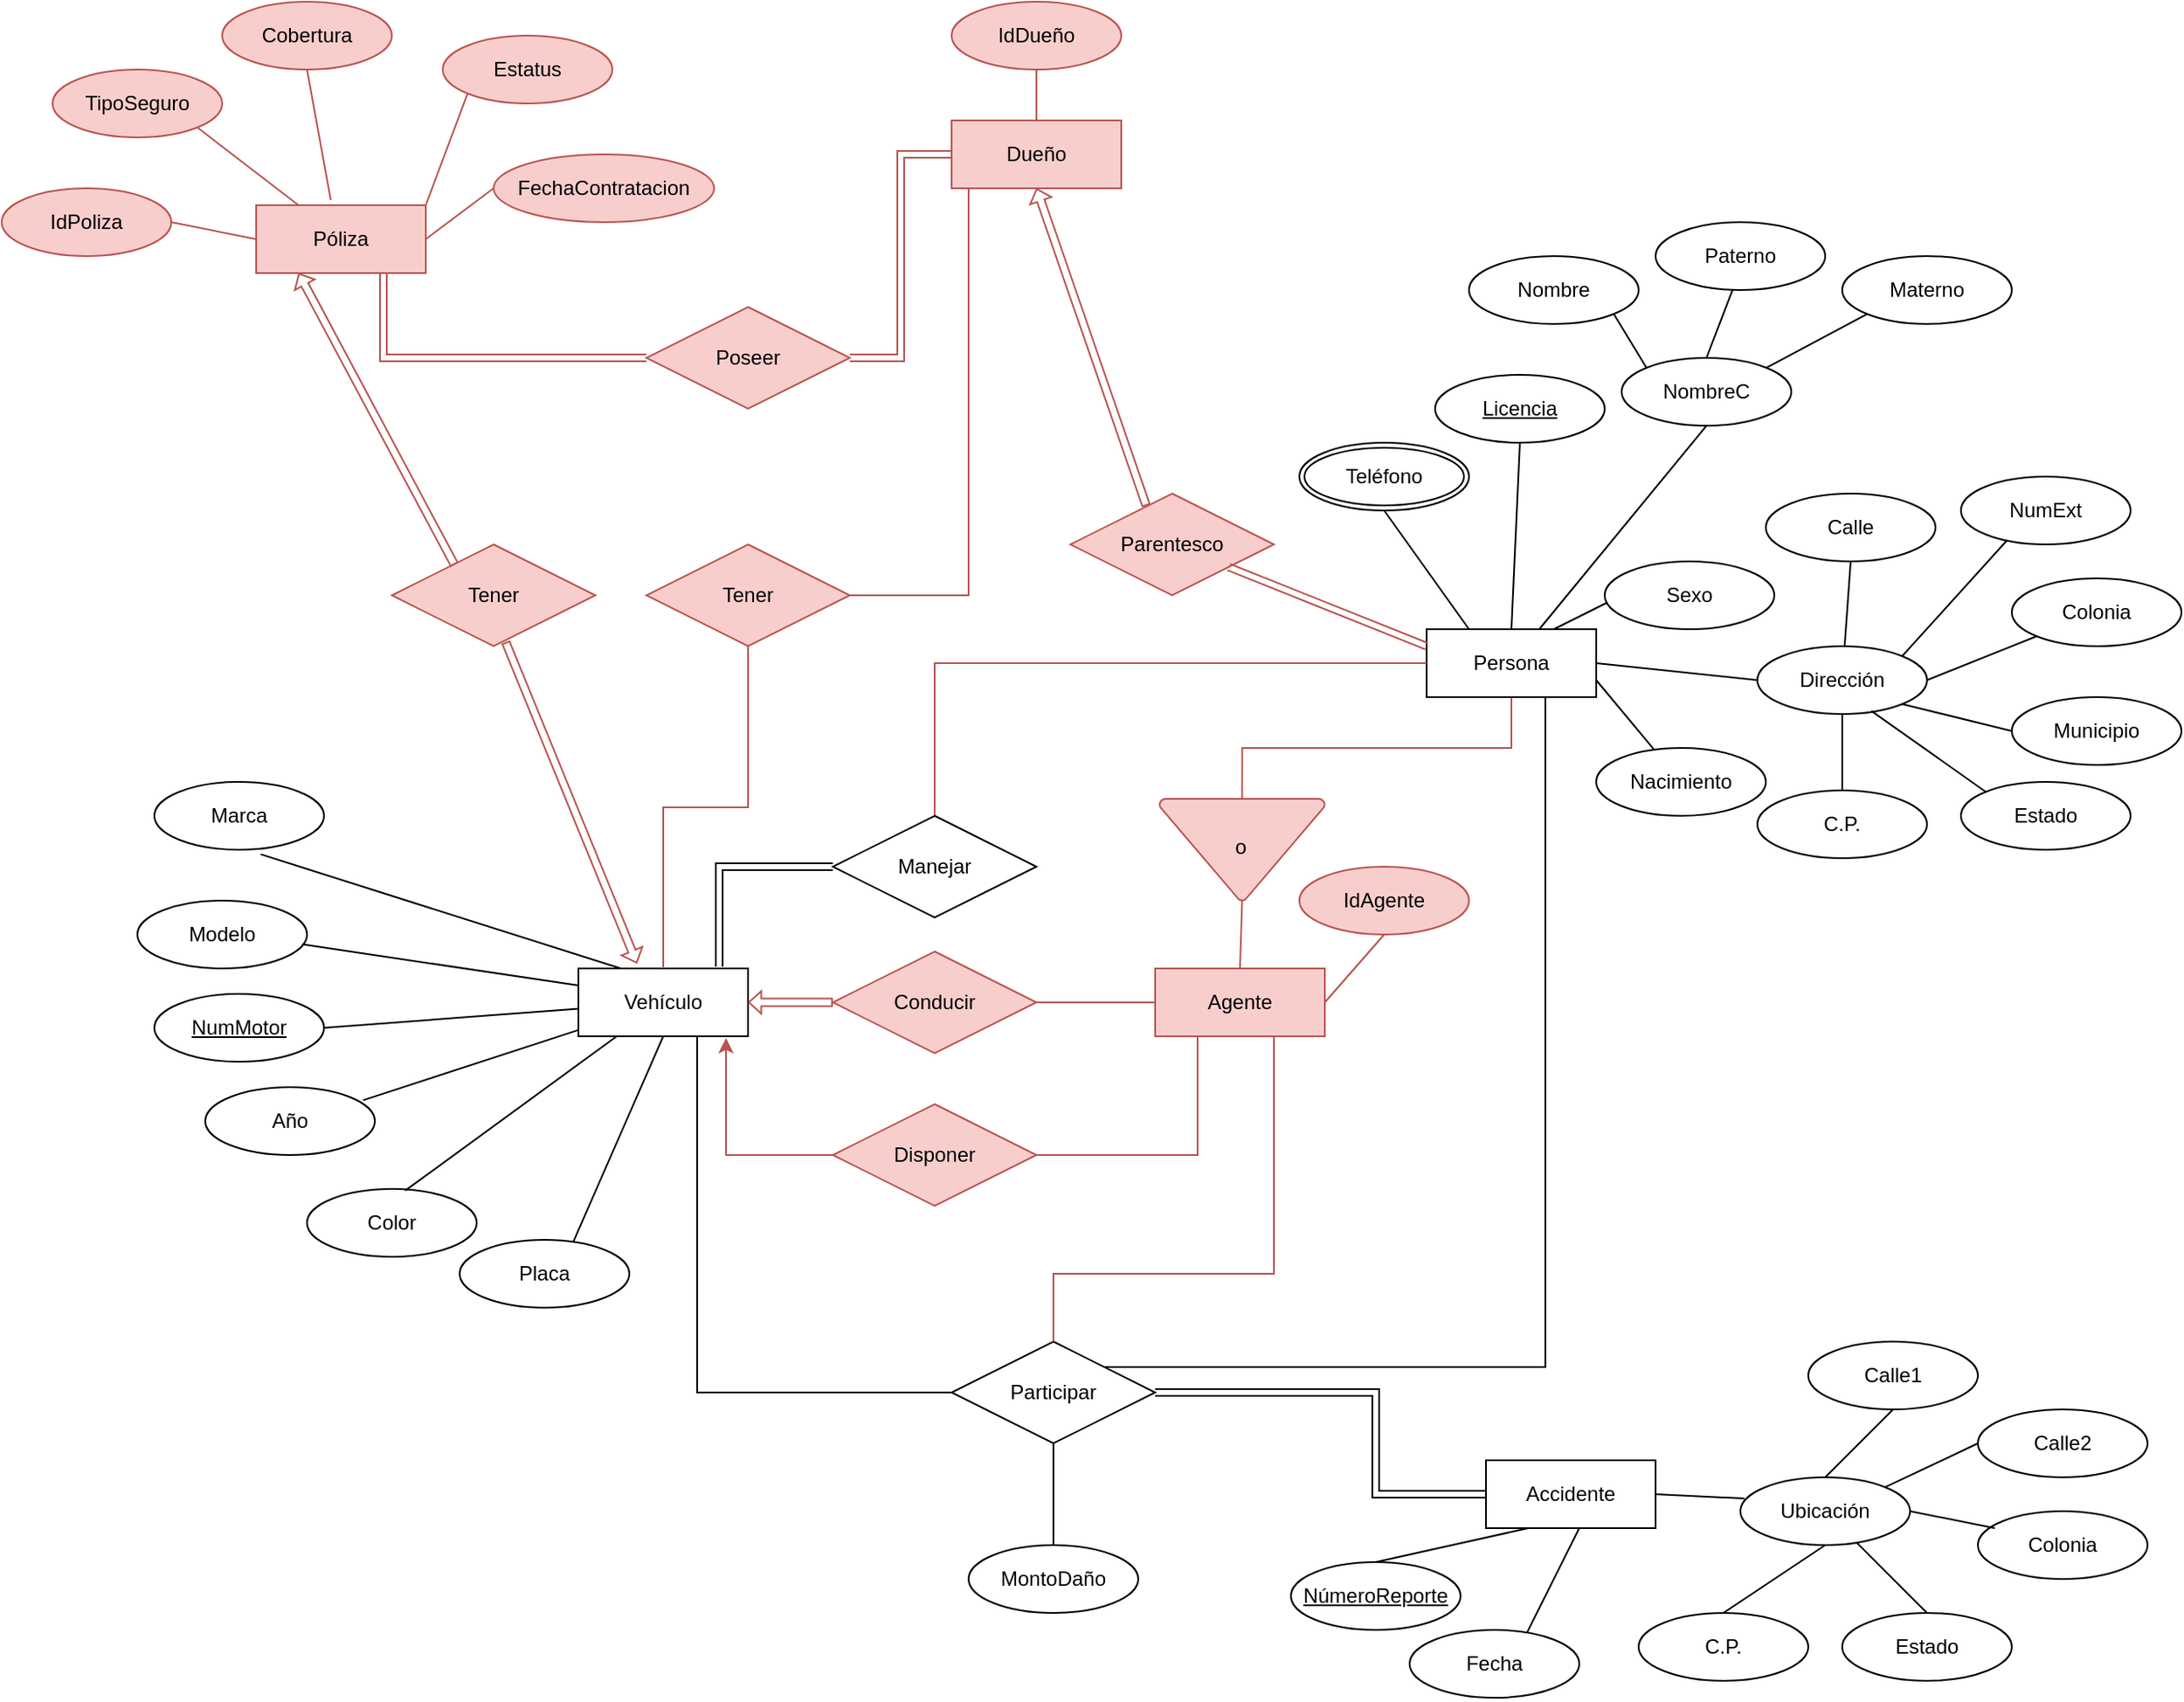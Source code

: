 <mxfile version="24.0.5" type="device">
  <diagram name="Página-1" id="cdOEOxVooXw0BNgElxy4">
    <mxGraphModel dx="2774" dy="1645" grid="1" gridSize="10" guides="1" tooltips="1" connect="1" arrows="1" fold="1" page="1" pageScale="1" pageWidth="1100" pageHeight="850" math="0" shadow="0">
      <root>
        <mxCell id="0" />
        <mxCell id="1" parent="0" />
        <mxCell id="-9nmRn1ZaEQCNh8CwRWG-28" style="edgeStyle=none;rounded=0;orthogonalLoop=1;jettySize=auto;html=1;exitX=1;exitY=0.5;exitDx=0;exitDy=0;entryX=0;entryY=0.5;entryDx=0;entryDy=0;endArrow=none;endFill=0;" parent="1" source="-9nmRn1ZaEQCNh8CwRWG-2" target="-9nmRn1ZaEQCNh8CwRWG-5" edge="1">
          <mxGeometry relative="1" as="geometry" />
        </mxCell>
        <mxCell id="-9nmRn1ZaEQCNh8CwRWG-29" style="edgeStyle=none;rounded=0;orthogonalLoop=1;jettySize=auto;html=1;entryX=0.5;entryY=1;entryDx=0;entryDy=0;endArrow=none;endFill=0;" parent="1" source="-9nmRn1ZaEQCNh8CwRWG-2" target="-9nmRn1ZaEQCNh8CwRWG-4" edge="1">
          <mxGeometry relative="1" as="geometry" />
        </mxCell>
        <mxCell id="-9nmRn1ZaEQCNh8CwRWG-36" style="edgeStyle=none;rounded=0;orthogonalLoop=1;jettySize=auto;html=1;exitX=0.75;exitY=0;exitDx=0;exitDy=0;entryX=0.5;entryY=0;entryDx=0;entryDy=0;endArrow=none;endFill=0;" parent="1" source="-9nmRn1ZaEQCNh8CwRWG-2" target="-9nmRn1ZaEQCNh8CwRWG-15" edge="1">
          <mxGeometry relative="1" as="geometry" />
        </mxCell>
        <mxCell id="-9nmRn1ZaEQCNh8CwRWG-38" style="edgeStyle=none;rounded=0;orthogonalLoop=1;jettySize=auto;html=1;exitX=0.25;exitY=0;exitDx=0;exitDy=0;entryX=0.5;entryY=1;entryDx=0;entryDy=0;endArrow=none;endFill=0;" parent="1" source="-9nmRn1ZaEQCNh8CwRWG-2" target="-9nmRn1ZaEQCNh8CwRWG-18" edge="1">
          <mxGeometry relative="1" as="geometry" />
        </mxCell>
        <mxCell id="-9GYW8I7CgRAuRYNKEKt-5" style="edgeStyle=orthogonalEdgeStyle;rounded=0;orthogonalLoop=1;jettySize=auto;html=1;exitX=0.5;exitY=1;exitDx=0;exitDy=0;entryX=0.5;entryY=1;entryDx=0;entryDy=0;endArrow=none;endFill=0;fillColor=#f8cecc;strokeColor=#b85450;entryPerimeter=0;" parent="1" source="-9nmRn1ZaEQCNh8CwRWG-2" target="uMp9pkGPk3w4n4KLQbn3-5" edge="1">
          <mxGeometry relative="1" as="geometry">
            <mxPoint x="450" y="270" as="targetPoint" />
          </mxGeometry>
        </mxCell>
        <mxCell id="-9nmRn1ZaEQCNh8CwRWG-2" value="Persona" style="whiteSpace=wrap;html=1;align=center;" parent="1" vertex="1">
          <mxGeometry x="560" y="170" width="100" height="40" as="geometry" />
        </mxCell>
        <mxCell id="-9nmRn1ZaEQCNh8CwRWG-35" style="edgeStyle=none;rounded=0;orthogonalLoop=1;jettySize=auto;html=1;exitX=0.5;exitY=1;exitDx=0;exitDy=0;entryX=0.5;entryY=0;entryDx=0;entryDy=0;endArrow=none;endFill=0;" parent="1" source="-9nmRn1ZaEQCNh8CwRWG-3" target="-9nmRn1ZaEQCNh8CwRWG-2" edge="1">
          <mxGeometry relative="1" as="geometry" />
        </mxCell>
        <mxCell id="-9nmRn1ZaEQCNh8CwRWG-3" value="&lt;u&gt;Licencia&lt;/u&gt;" style="ellipse;whiteSpace=wrap;html=1;align=center;" parent="1" vertex="1">
          <mxGeometry x="565" y="20" width="100" height="40" as="geometry" />
        </mxCell>
        <mxCell id="-9nmRn1ZaEQCNh8CwRWG-30" style="edgeStyle=none;rounded=0;orthogonalLoop=1;jettySize=auto;html=1;exitX=1;exitY=0;exitDx=0;exitDy=0;entryX=0;entryY=1;entryDx=0;entryDy=0;endArrow=none;endFill=0;" parent="1" source="-9nmRn1ZaEQCNh8CwRWG-4" target="-9nmRn1ZaEQCNh8CwRWG-7" edge="1">
          <mxGeometry relative="1" as="geometry" />
        </mxCell>
        <mxCell id="-9nmRn1ZaEQCNh8CwRWG-4" value="NombreC" style="ellipse;whiteSpace=wrap;html=1;align=center;" parent="1" vertex="1">
          <mxGeometry x="675" y="10" width="100" height="40" as="geometry" />
        </mxCell>
        <mxCell id="-9nmRn1ZaEQCNh8CwRWG-21" style="edgeStyle=none;rounded=0;orthogonalLoop=1;jettySize=auto;html=1;exitX=1;exitY=0;exitDx=0;exitDy=0;entryX=0.269;entryY=0.947;entryDx=0;entryDy=0;endArrow=none;endFill=0;entryPerimeter=0;" parent="1" source="-9nmRn1ZaEQCNh8CwRWG-5" target="-9nmRn1ZaEQCNh8CwRWG-11" edge="1">
          <mxGeometry relative="1" as="geometry" />
        </mxCell>
        <mxCell id="-9nmRn1ZaEQCNh8CwRWG-23" style="edgeStyle=none;rounded=0;orthogonalLoop=1;jettySize=auto;html=1;exitX=1;exitY=1;exitDx=0;exitDy=0;entryX=0;entryY=0.5;entryDx=0;entryDy=0;endArrow=none;endFill=0;" parent="1" source="-9nmRn1ZaEQCNh8CwRWG-5" target="-9nmRn1ZaEQCNh8CwRWG-10" edge="1">
          <mxGeometry relative="1" as="geometry" />
        </mxCell>
        <mxCell id="-9nmRn1ZaEQCNh8CwRWG-5" value="Dirección" style="ellipse;whiteSpace=wrap;html=1;align=center;" parent="1" vertex="1">
          <mxGeometry x="755" y="180" width="100" height="40" as="geometry" />
        </mxCell>
        <mxCell id="-9nmRn1ZaEQCNh8CwRWG-6" value="Nombre " style="ellipse;whiteSpace=wrap;html=1;align=center;" parent="1" vertex="1">
          <mxGeometry x="585" y="-50" width="100" height="40" as="geometry" />
        </mxCell>
        <mxCell id="-9nmRn1ZaEQCNh8CwRWG-7" value="Materno " style="ellipse;whiteSpace=wrap;html=1;align=center;" parent="1" vertex="1">
          <mxGeometry x="805" y="-50" width="100" height="40" as="geometry" />
        </mxCell>
        <mxCell id="-9nmRn1ZaEQCNh8CwRWG-8" value="Paterno" style="ellipse;whiteSpace=wrap;html=1;align=center;" parent="1" vertex="1">
          <mxGeometry x="695" y="-70" width="100" height="40" as="geometry" />
        </mxCell>
        <mxCell id="-9nmRn1ZaEQCNh8CwRWG-9" value="Calle" style="ellipse;whiteSpace=wrap;html=1;align=center;" parent="1" vertex="1">
          <mxGeometry x="760" y="90" width="100" height="40" as="geometry" />
        </mxCell>
        <mxCell id="-9nmRn1ZaEQCNh8CwRWG-10" value="Municipio" style="ellipse;whiteSpace=wrap;html=1;align=center;" parent="1" vertex="1">
          <mxGeometry x="905" y="210" width="100" height="40" as="geometry" />
        </mxCell>
        <mxCell id="-9nmRn1ZaEQCNh8CwRWG-11" value="NumExt" style="ellipse;whiteSpace=wrap;html=1;align=center;" parent="1" vertex="1">
          <mxGeometry x="875" y="80" width="100" height="40" as="geometry" />
        </mxCell>
        <mxCell id="-9nmRn1ZaEQCNh8CwRWG-12" value="Colonia " style="ellipse;whiteSpace=wrap;html=1;align=center;" parent="1" vertex="1">
          <mxGeometry x="905" y="140" width="100" height="40" as="geometry" />
        </mxCell>
        <mxCell id="-9nmRn1ZaEQCNh8CwRWG-13" value="Estado " style="ellipse;whiteSpace=wrap;html=1;align=center;" parent="1" vertex="1">
          <mxGeometry x="875" y="260" width="100" height="40" as="geometry" />
        </mxCell>
        <mxCell id="-9nmRn1ZaEQCNh8CwRWG-14" value="C.P." style="ellipse;whiteSpace=wrap;html=1;align=center;" parent="1" vertex="1">
          <mxGeometry x="755" y="265" width="100" height="40" as="geometry" />
        </mxCell>
        <mxCell id="-9nmRn1ZaEQCNh8CwRWG-15" value="Sexo" style="ellipse;whiteSpace=wrap;html=1;align=center;" parent="1" vertex="1">
          <mxGeometry x="665" y="130" width="100" height="40" as="geometry" />
        </mxCell>
        <mxCell id="-9nmRn1ZaEQCNh8CwRWG-16" value="Nacimiento" style="ellipse;whiteSpace=wrap;html=1;align=center;" parent="1" vertex="1">
          <mxGeometry x="660" y="240" width="100" height="40" as="geometry" />
        </mxCell>
        <mxCell id="-9nmRn1ZaEQCNh8CwRWG-18" value="Teléfono" style="ellipse;shape=doubleEllipse;margin=3;whiteSpace=wrap;html=1;align=center;" parent="1" vertex="1">
          <mxGeometry x="485" y="60" width="100" height="40" as="geometry" />
        </mxCell>
        <mxCell id="-9nmRn1ZaEQCNh8CwRWG-19" style="edgeStyle=none;rounded=0;orthogonalLoop=1;jettySize=auto;html=1;entryX=0.5;entryY=1;entryDx=0;entryDy=0;endArrow=none;endFill=0;" parent="1" source="-9nmRn1ZaEQCNh8CwRWG-5" target="-9nmRn1ZaEQCNh8CwRWG-9" edge="1">
          <mxGeometry relative="1" as="geometry" />
        </mxCell>
        <mxCell id="-9nmRn1ZaEQCNh8CwRWG-22" style="edgeStyle=none;rounded=0;orthogonalLoop=1;jettySize=auto;html=1;exitX=1;exitY=0.5;exitDx=0;exitDy=0;entryX=0;entryY=1;entryDx=0;entryDy=0;endArrow=none;endFill=0;" parent="1" source="-9nmRn1ZaEQCNh8CwRWG-5" target="-9nmRn1ZaEQCNh8CwRWG-12" edge="1">
          <mxGeometry relative="1" as="geometry" />
        </mxCell>
        <mxCell id="-9nmRn1ZaEQCNh8CwRWG-24" style="edgeStyle=none;rounded=0;orthogonalLoop=1;jettySize=auto;html=1;exitX=0.672;exitY=0.955;exitDx=0;exitDy=0;entryX=0;entryY=0;entryDx=0;entryDy=0;exitPerimeter=0;endArrow=none;endFill=0;" parent="1" source="-9nmRn1ZaEQCNh8CwRWG-5" target="-9nmRn1ZaEQCNh8CwRWG-13" edge="1">
          <mxGeometry relative="1" as="geometry" />
        </mxCell>
        <mxCell id="-9nmRn1ZaEQCNh8CwRWG-26" style="edgeStyle=none;rounded=0;orthogonalLoop=1;jettySize=auto;html=1;exitX=0.5;exitY=1;exitDx=0;exitDy=0;entryX=0.5;entryY=0;entryDx=0;entryDy=0;endArrow=none;endFill=0;" parent="1" source="-9nmRn1ZaEQCNh8CwRWG-5" target="-9nmRn1ZaEQCNh8CwRWG-14" edge="1">
          <mxGeometry relative="1" as="geometry" />
        </mxCell>
        <mxCell id="-9nmRn1ZaEQCNh8CwRWG-31" style="edgeStyle=none;rounded=0;orthogonalLoop=1;jettySize=auto;html=1;exitX=0.5;exitY=0;exitDx=0;exitDy=0;entryX=0.455;entryY=0.99;entryDx=0;entryDy=0;entryPerimeter=0;endArrow=none;endFill=0;" parent="1" source="-9nmRn1ZaEQCNh8CwRWG-4" target="-9nmRn1ZaEQCNh8CwRWG-8" edge="1">
          <mxGeometry relative="1" as="geometry" />
        </mxCell>
        <mxCell id="-9nmRn1ZaEQCNh8CwRWG-32" style="edgeStyle=none;rounded=0;orthogonalLoop=1;jettySize=auto;html=1;exitX=0;exitY=0;exitDx=0;exitDy=0;entryX=1;entryY=1;entryDx=0;entryDy=0;endArrow=none;endFill=0;" parent="1" source="-9nmRn1ZaEQCNh8CwRWG-4" target="-9nmRn1ZaEQCNh8CwRWG-6" edge="1">
          <mxGeometry relative="1" as="geometry" />
        </mxCell>
        <mxCell id="-9nmRn1ZaEQCNh8CwRWG-37" style="edgeStyle=none;rounded=0;orthogonalLoop=1;jettySize=auto;html=1;exitX=1;exitY=0.75;exitDx=0;exitDy=0;endArrow=none;endFill=0;" parent="1" source="-9nmRn1ZaEQCNh8CwRWG-2" target="-9nmRn1ZaEQCNh8CwRWG-16" edge="1">
          <mxGeometry relative="1" as="geometry" />
        </mxCell>
        <mxCell id="-9nmRn1ZaEQCNh8CwRWG-47" style="edgeStyle=none;rounded=0;orthogonalLoop=1;jettySize=auto;html=1;exitX=0.5;exitY=1;exitDx=0;exitDy=0;entryX=0.5;entryY=1;entryDx=0;entryDy=0;endArrow=none;endFill=0;" parent="1" source="-9nmRn1ZaEQCNh8CwRWG-40" target="-9nmRn1ZaEQCNh8CwRWG-43" edge="1">
          <mxGeometry relative="1" as="geometry" />
        </mxCell>
        <mxCell id="-9nmRn1ZaEQCNh8CwRWG-50" style="edgeStyle=none;rounded=0;orthogonalLoop=1;jettySize=auto;html=1;entryX=1;entryY=0.5;entryDx=0;entryDy=0;endArrow=none;endFill=0;" parent="1" source="-9nmRn1ZaEQCNh8CwRWG-40" target="-9nmRn1ZaEQCNh8CwRWG-42" edge="1">
          <mxGeometry relative="1" as="geometry" />
        </mxCell>
        <mxCell id="-9nmRn1ZaEQCNh8CwRWG-58" style="edgeStyle=orthogonalEdgeStyle;rounded=0;orthogonalLoop=1;jettySize=auto;html=1;exitX=0.5;exitY=1;exitDx=0;exitDy=0;entryX=0;entryY=0.5;entryDx=0;entryDy=0;endArrow=none;endFill=0;" parent="1" source="-9nmRn1ZaEQCNh8CwRWG-40" target="-9nmRn1ZaEQCNh8CwRWG-56" edge="1">
          <mxGeometry relative="1" as="geometry">
            <Array as="points">
              <mxPoint x="130" y="410" />
              <mxPoint x="130" y="620" />
            </Array>
          </mxGeometry>
        </mxCell>
        <mxCell id="-9nmRn1ZaEQCNh8CwRWG-40" value="Vehículo" style="whiteSpace=wrap;html=1;align=center;" parent="1" vertex="1">
          <mxGeometry x="60" y="370" width="100" height="40" as="geometry" />
        </mxCell>
        <mxCell id="-9nmRn1ZaEQCNh8CwRWG-41" value="Año" style="ellipse;whiteSpace=wrap;html=1;align=center;" parent="1" vertex="1">
          <mxGeometry x="-160" y="440" width="100" height="40" as="geometry" />
        </mxCell>
        <mxCell id="-9nmRn1ZaEQCNh8CwRWG-42" value="&lt;u&gt;NumMotor&lt;/u&gt;" style="ellipse;whiteSpace=wrap;html=1;align=center;" parent="1" vertex="1">
          <mxGeometry x="-190" y="385" width="100" height="40" as="geometry" />
        </mxCell>
        <mxCell id="-9nmRn1ZaEQCNh8CwRWG-43" value="Placa" style="ellipse;whiteSpace=wrap;html=1;align=center;" parent="1" vertex="1">
          <mxGeometry x="-10" y="530" width="100" height="40" as="geometry" />
        </mxCell>
        <mxCell id="-9nmRn1ZaEQCNh8CwRWG-44" value="Marca" style="ellipse;whiteSpace=wrap;html=1;align=center;" parent="1" vertex="1">
          <mxGeometry x="-190" y="260" width="100" height="40" as="geometry" />
        </mxCell>
        <mxCell id="-9nmRn1ZaEQCNh8CwRWG-45" value="Modelo" style="ellipse;whiteSpace=wrap;html=1;align=center;" parent="1" vertex="1">
          <mxGeometry x="-200" y="330" width="100" height="40" as="geometry" />
        </mxCell>
        <mxCell id="-9nmRn1ZaEQCNh8CwRWG-46" value="Color" style="ellipse;whiteSpace=wrap;html=1;align=center;" parent="1" vertex="1">
          <mxGeometry x="-100" y="500" width="100" height="40" as="geometry" />
        </mxCell>
        <mxCell id="-9nmRn1ZaEQCNh8CwRWG-48" style="edgeStyle=none;rounded=0;orthogonalLoop=1;jettySize=auto;html=1;exitX=0.25;exitY=0;exitDx=0;exitDy=0;entryX=0.627;entryY=1.067;entryDx=0;entryDy=0;entryPerimeter=0;endArrow=none;endFill=0;" parent="1" source="-9nmRn1ZaEQCNh8CwRWG-40" target="-9nmRn1ZaEQCNh8CwRWG-44" edge="1">
          <mxGeometry relative="1" as="geometry" />
        </mxCell>
        <mxCell id="-9nmRn1ZaEQCNh8CwRWG-49" style="edgeStyle=none;rounded=0;orthogonalLoop=1;jettySize=auto;html=1;exitX=0;exitY=0.25;exitDx=0;exitDy=0;entryX=0.972;entryY=0.645;entryDx=0;entryDy=0;entryPerimeter=0;endArrow=none;endFill=0;" parent="1" source="-9nmRn1ZaEQCNh8CwRWG-40" target="-9nmRn1ZaEQCNh8CwRWG-45" edge="1">
          <mxGeometry relative="1" as="geometry" />
        </mxCell>
        <mxCell id="-9nmRn1ZaEQCNh8CwRWG-51" style="edgeStyle=none;rounded=0;orthogonalLoop=1;jettySize=auto;html=1;entryX=0.931;entryY=0.192;entryDx=0;entryDy=0;entryPerimeter=0;endArrow=none;endFill=0;" parent="1" source="-9nmRn1ZaEQCNh8CwRWG-40" target="-9nmRn1ZaEQCNh8CwRWG-41" edge="1">
          <mxGeometry relative="1" as="geometry" />
        </mxCell>
        <mxCell id="-9nmRn1ZaEQCNh8CwRWG-52" style="edgeStyle=none;rounded=0;orthogonalLoop=1;jettySize=auto;html=1;entryX=0.579;entryY=0.024;entryDx=0;entryDy=0;entryPerimeter=0;endArrow=none;endFill=0;" parent="1" source="-9nmRn1ZaEQCNh8CwRWG-40" target="-9nmRn1ZaEQCNh8CwRWG-46" edge="1">
          <mxGeometry relative="1" as="geometry" />
        </mxCell>
        <mxCell id="-9nmRn1ZaEQCNh8CwRWG-54" style="edgeStyle=orthogonalEdgeStyle;rounded=0;orthogonalLoop=1;jettySize=auto;html=1;entryX=0;entryY=0.5;entryDx=0;entryDy=0;endArrow=none;endFill=0;fillColor=#f8cecc;strokeColor=#b85450;exitX=0.5;exitY=0;exitDx=0;exitDy=0;" parent="1" source="-9nmRn1ZaEQCNh8CwRWG-53" target="-9nmRn1ZaEQCNh8CwRWG-2" edge="1">
          <mxGeometry relative="1" as="geometry">
            <Array as="points">
              <mxPoint x="270" y="190" />
            </Array>
          </mxGeometry>
        </mxCell>
        <mxCell id="-9nmRn1ZaEQCNh8CwRWG-55" style="edgeStyle=orthogonalEdgeStyle;rounded=0;orthogonalLoop=1;jettySize=auto;html=1;exitX=0;exitY=0.5;exitDx=0;exitDy=0;endArrow=none;endFill=0;shape=link;entryX=0.83;entryY=-0.025;entryDx=0;entryDy=0;entryPerimeter=0;" parent="1" source="-9nmRn1ZaEQCNh8CwRWG-53" target="-9nmRn1ZaEQCNh8CwRWG-40" edge="1">
          <mxGeometry relative="1" as="geometry" />
        </mxCell>
        <mxCell id="-9nmRn1ZaEQCNh8CwRWG-53" value="Manejar" style="shape=rhombus;perimeter=rhombusPerimeter;whiteSpace=wrap;html=1;align=center;" parent="1" vertex="1">
          <mxGeometry x="210" y="280" width="120" height="60" as="geometry" />
        </mxCell>
        <mxCell id="-9nmRn1ZaEQCNh8CwRWG-59" style="edgeStyle=orthogonalEdgeStyle;rounded=0;orthogonalLoop=1;jettySize=auto;html=1;endArrow=none;endFill=0;exitX=1;exitY=0;exitDx=0;exitDy=0;entryX=0.75;entryY=1;entryDx=0;entryDy=0;" parent="1" source="-9nmRn1ZaEQCNh8CwRWG-56" target="-9nmRn1ZaEQCNh8CwRWG-2" edge="1">
          <mxGeometry relative="1" as="geometry">
            <mxPoint x="220" y="580" as="sourcePoint" />
            <mxPoint x="620" y="230" as="targetPoint" />
            <Array as="points">
              <mxPoint x="630" y="605" />
              <mxPoint x="630" y="210" />
            </Array>
          </mxGeometry>
        </mxCell>
        <mxCell id="-9nmRn1ZaEQCNh8CwRWG-61" style="edgeStyle=none;rounded=0;orthogonalLoop=1;jettySize=auto;html=1;endArrow=none;endFill=0;" parent="1" source="-9nmRn1ZaEQCNh8CwRWG-56" target="-9nmRn1ZaEQCNh8CwRWG-60" edge="1">
          <mxGeometry relative="1" as="geometry" />
        </mxCell>
        <mxCell id="-9nmRn1ZaEQCNh8CwRWG-56" value="Participar" style="shape=rhombus;perimeter=rhombusPerimeter;whiteSpace=wrap;html=1;align=center;" parent="1" vertex="1">
          <mxGeometry x="280" y="590" width="120" height="60" as="geometry" />
        </mxCell>
        <mxCell id="-9nmRn1ZaEQCNh8CwRWG-57" style="edgeStyle=none;rounded=0;orthogonalLoop=1;jettySize=auto;html=1;exitX=0.5;exitY=1;exitDx=0;exitDy=0;" parent="1" source="-9nmRn1ZaEQCNh8CwRWG-46" target="-9nmRn1ZaEQCNh8CwRWG-46" edge="1">
          <mxGeometry relative="1" as="geometry" />
        </mxCell>
        <mxCell id="-9nmRn1ZaEQCNh8CwRWG-60" value="MontoDaño" style="ellipse;whiteSpace=wrap;html=1;align=center;" parent="1" vertex="1">
          <mxGeometry x="290" y="710" width="100" height="40" as="geometry" />
        </mxCell>
        <mxCell id="-9nmRn1ZaEQCNh8CwRWG-80" style="edgeStyle=none;rounded=0;orthogonalLoop=1;jettySize=auto;html=1;exitX=0.75;exitY=0;exitDx=0;exitDy=0;entryX=0.5;entryY=1;entryDx=0;entryDy=0;endArrow=none;endFill=0;" parent="1" source="-9nmRn1ZaEQCNh8CwRWG-62" target="-9nmRn1ZaEQCNh8CwRWG-65" edge="1">
          <mxGeometry relative="1" as="geometry" />
        </mxCell>
        <mxCell id="-9nmRn1ZaEQCNh8CwRWG-62" value="Accidente" style="whiteSpace=wrap;html=1;align=center;" parent="1" vertex="1">
          <mxGeometry x="595" y="660" width="100" height="40" as="geometry" />
        </mxCell>
        <mxCell id="-9nmRn1ZaEQCNh8CwRWG-63" style="edgeStyle=orthogonalEdgeStyle;rounded=0;orthogonalLoop=1;jettySize=auto;html=1;entryX=0;entryY=0.5;entryDx=0;entryDy=0;endArrow=none;endFill=0;shape=link;exitX=1;exitY=0.5;exitDx=0;exitDy=0;" parent="1" source="-9nmRn1ZaEQCNh8CwRWG-56" target="-9nmRn1ZaEQCNh8CwRWG-62" edge="1">
          <mxGeometry relative="1" as="geometry">
            <mxPoint x="330" y="610" as="sourcePoint" />
            <Array as="points">
              <mxPoint x="530" y="620" />
              <mxPoint x="530" y="680" />
            </Array>
          </mxGeometry>
        </mxCell>
        <mxCell id="-9nmRn1ZaEQCNh8CwRWG-64" value="&lt;u&gt;NúmeroReporte&lt;/u&gt;" style="ellipse;whiteSpace=wrap;html=1;align=center;" parent="1" vertex="1">
          <mxGeometry x="480" y="720" width="100" height="40" as="geometry" />
        </mxCell>
        <mxCell id="-9nmRn1ZaEQCNh8CwRWG-65" value="Fecha" style="ellipse;whiteSpace=wrap;html=1;align=center;" parent="1" vertex="1">
          <mxGeometry x="550" y="760" width="100" height="40" as="geometry" />
        </mxCell>
        <mxCell id="-9nmRn1ZaEQCNh8CwRWG-73" style="edgeStyle=none;rounded=0;orthogonalLoop=1;jettySize=auto;html=1;exitX=1;exitY=0;exitDx=0;exitDy=0;entryX=0;entryY=0.5;entryDx=0;entryDy=0;endArrow=none;endFill=0;" parent="1" source="-9nmRn1ZaEQCNh8CwRWG-66" target="-9nmRn1ZaEQCNh8CwRWG-67" edge="1">
          <mxGeometry relative="1" as="geometry" />
        </mxCell>
        <mxCell id="-9nmRn1ZaEQCNh8CwRWG-66" value="Ubicación" style="ellipse;whiteSpace=wrap;html=1;align=center;" parent="1" vertex="1">
          <mxGeometry x="745" y="670" width="100" height="40" as="geometry" />
        </mxCell>
        <mxCell id="-9nmRn1ZaEQCNh8CwRWG-67" value="Calle2" style="ellipse;whiteSpace=wrap;html=1;align=center;" parent="1" vertex="1">
          <mxGeometry x="885" y="630" width="100" height="40" as="geometry" />
        </mxCell>
        <mxCell id="-9nmRn1ZaEQCNh8CwRWG-68" value="Calle1" style="ellipse;whiteSpace=wrap;html=1;align=center;" parent="1" vertex="1">
          <mxGeometry x="785" y="590" width="100" height="40" as="geometry" />
        </mxCell>
        <mxCell id="-9nmRn1ZaEQCNh8CwRWG-69" value="C.P." style="ellipse;whiteSpace=wrap;html=1;align=center;" parent="1" vertex="1">
          <mxGeometry x="685" y="750" width="100" height="40" as="geometry" />
        </mxCell>
        <mxCell id="-9nmRn1ZaEQCNh8CwRWG-70" value="Estado " style="ellipse;whiteSpace=wrap;html=1;align=center;" parent="1" vertex="1">
          <mxGeometry x="805" y="750" width="100" height="40" as="geometry" />
        </mxCell>
        <mxCell id="-9nmRn1ZaEQCNh8CwRWG-71" value="Colonia" style="ellipse;whiteSpace=wrap;html=1;align=center;" parent="1" vertex="1">
          <mxGeometry x="885" y="690" width="100" height="40" as="geometry" />
        </mxCell>
        <mxCell id="-9nmRn1ZaEQCNh8CwRWG-72" style="edgeStyle=none;rounded=0;orthogonalLoop=1;jettySize=auto;html=1;exitX=0.5;exitY=0;exitDx=0;exitDy=0;entryX=0.5;entryY=1;entryDx=0;entryDy=0;endArrow=none;endFill=0;" parent="1" source="-9nmRn1ZaEQCNh8CwRWG-66" target="-9nmRn1ZaEQCNh8CwRWG-68" edge="1">
          <mxGeometry relative="1" as="geometry" />
        </mxCell>
        <mxCell id="-9nmRn1ZaEQCNh8CwRWG-74" style="edgeStyle=none;rounded=0;orthogonalLoop=1;jettySize=auto;html=1;exitX=1;exitY=0.5;exitDx=0;exitDy=0;entryX=0.1;entryY=0.25;entryDx=0;entryDy=0;entryPerimeter=0;endArrow=none;endFill=0;" parent="1" source="-9nmRn1ZaEQCNh8CwRWG-66" target="-9nmRn1ZaEQCNh8CwRWG-71" edge="1">
          <mxGeometry relative="1" as="geometry" />
        </mxCell>
        <mxCell id="-9nmRn1ZaEQCNh8CwRWG-75" style="edgeStyle=none;rounded=0;orthogonalLoop=1;jettySize=auto;html=1;entryX=0.5;entryY=0;entryDx=0;entryDy=0;endArrow=none;endFill=0;" parent="1" source="-9nmRn1ZaEQCNh8CwRWG-66" target="-9nmRn1ZaEQCNh8CwRWG-70" edge="1">
          <mxGeometry relative="1" as="geometry">
            <mxPoint x="819.5" y="719.36" as="sourcePoint" />
            <mxPoint x="865.0" y="750.0" as="targetPoint" />
          </mxGeometry>
        </mxCell>
        <mxCell id="-9nmRn1ZaEQCNh8CwRWG-76" style="edgeStyle=none;rounded=0;orthogonalLoop=1;jettySize=auto;html=1;exitX=0.5;exitY=1;exitDx=0;exitDy=0;entryX=0.5;entryY=0;entryDx=0;entryDy=0;endArrow=none;endFill=0;" parent="1" source="-9nmRn1ZaEQCNh8CwRWG-66" target="-9nmRn1ZaEQCNh8CwRWG-69" edge="1">
          <mxGeometry relative="1" as="geometry" />
        </mxCell>
        <mxCell id="-9nmRn1ZaEQCNh8CwRWG-77" style="edgeStyle=none;rounded=0;orthogonalLoop=1;jettySize=auto;html=1;exitX=1;exitY=0.5;exitDx=0;exitDy=0;endArrow=none;endFill=0;entryX=0.023;entryY=0.312;entryDx=0;entryDy=0;entryPerimeter=0;" parent="1" source="-9nmRn1ZaEQCNh8CwRWG-62" target="-9nmRn1ZaEQCNh8CwRWG-66" edge="1">
          <mxGeometry relative="1" as="geometry">
            <mxPoint x="870" y="680" as="targetPoint" />
          </mxGeometry>
        </mxCell>
        <mxCell id="-9nmRn1ZaEQCNh8CwRWG-81" style="edgeStyle=none;rounded=0;orthogonalLoop=1;jettySize=auto;html=1;exitX=0.25;exitY=1;exitDx=0;exitDy=0;entryX=0.5;entryY=0;entryDx=0;entryDy=0;endArrow=none;endFill=0;" parent="1" source="-9nmRn1ZaEQCNh8CwRWG-62" target="-9nmRn1ZaEQCNh8CwRWG-64" edge="1">
          <mxGeometry relative="1" as="geometry" />
        </mxCell>
        <mxCell id="-9GYW8I7CgRAuRYNKEKt-2" style="rounded=0;orthogonalLoop=1;jettySize=auto;html=1;exitX=1;exitY=0.5;exitDx=0;exitDy=0;entryX=0.5;entryY=1;entryDx=0;entryDy=0;endArrow=none;endFill=0;fillColor=#f8cecc;strokeColor=#b85450;" parent="1" source="aw4Vh0Jx20UhqFJmnJDm-1" target="aw4Vh0Jx20UhqFJmnJDm-2" edge="1">
          <mxGeometry relative="1" as="geometry" />
        </mxCell>
        <mxCell id="-9GYW8I7CgRAuRYNKEKt-58" style="edgeStyle=orthogonalEdgeStyle;rounded=0;orthogonalLoop=1;jettySize=auto;html=1;exitX=0;exitY=0.5;exitDx=0;exitDy=0;endArrow=none;endFill=0;fillColor=#f8cecc;strokeColor=#b85450;" parent="1" source="aw4Vh0Jx20UhqFJmnJDm-1" target="-9GYW8I7CgRAuRYNKEKt-59" edge="1">
          <mxGeometry relative="1" as="geometry">
            <mxPoint x="310" y="390" as="targetPoint" />
          </mxGeometry>
        </mxCell>
        <mxCell id="-9GYW8I7CgRAuRYNKEKt-61" style="edgeStyle=orthogonalEdgeStyle;rounded=0;orthogonalLoop=1;jettySize=auto;html=1;fillColor=#f8cecc;strokeColor=#b85450;endArrow=none;endFill=0;entryX=0.5;entryY=0;entryDx=0;entryDy=0;" parent="1" source="aw4Vh0Jx20UhqFJmnJDm-1" target="-9nmRn1ZaEQCNh8CwRWG-56" edge="1">
          <mxGeometry relative="1" as="geometry">
            <Array as="points">
              <mxPoint x="470" y="550" />
              <mxPoint x="340" y="550" />
            </Array>
          </mxGeometry>
        </mxCell>
        <mxCell id="aw4Vh0Jx20UhqFJmnJDm-1" value="Agente" style="whiteSpace=wrap;html=1;align=center;fillColor=#f8cecc;strokeColor=#b85450;" parent="1" vertex="1">
          <mxGeometry x="400" y="370" width="100" height="40" as="geometry" />
        </mxCell>
        <mxCell id="aw4Vh0Jx20UhqFJmnJDm-2" value="IdAgente" style="ellipse;whiteSpace=wrap;html=1;align=center;fillColor=#f8cecc;strokeColor=#b85450;" parent="1" vertex="1">
          <mxGeometry x="485" y="310" width="100" height="40" as="geometry" />
        </mxCell>
        <mxCell id="-9GYW8I7CgRAuRYNKEKt-57" style="rounded=0;orthogonalLoop=1;jettySize=auto;html=1;exitX=0.5;exitY=0;exitDx=0;exitDy=0;entryX=0.5;entryY=0;entryDx=0;entryDy=0;endArrow=none;endFill=0;exitPerimeter=0;fillColor=#f8cecc;strokeColor=#b85450;" parent="1" source="uMp9pkGPk3w4n4KLQbn3-5" target="aw4Vh0Jx20UhqFJmnJDm-1" edge="1">
          <mxGeometry relative="1" as="geometry">
            <mxPoint x="450" y="330" as="sourcePoint" />
          </mxGeometry>
        </mxCell>
        <mxCell id="-9GYW8I7CgRAuRYNKEKt-7" value="Dueño" style="whiteSpace=wrap;html=1;align=center;fillColor=#f8cecc;strokeColor=#b85450;" parent="1" vertex="1">
          <mxGeometry x="280" y="-130" width="100" height="40" as="geometry" />
        </mxCell>
        <mxCell id="-9GYW8I7CgRAuRYNKEKt-24" style="rounded=0;orthogonalLoop=1;jettySize=auto;html=1;exitX=0.5;exitY=1;exitDx=0;exitDy=0;entryX=0.5;entryY=0;entryDx=0;entryDy=0;endArrow=none;endFill=0;fillColor=#f8cecc;strokeColor=#b85450;" parent="1" source="-9GYW8I7CgRAuRYNKEKt-8" target="-9GYW8I7CgRAuRYNKEKt-7" edge="1">
          <mxGeometry relative="1" as="geometry" />
        </mxCell>
        <mxCell id="-9GYW8I7CgRAuRYNKEKt-8" value="IdDueño" style="ellipse;whiteSpace=wrap;html=1;align=center;fillColor=#f8cecc;strokeColor=#b85450;" parent="1" vertex="1">
          <mxGeometry x="280" y="-200" width="100" height="40" as="geometry" />
        </mxCell>
        <mxCell id="-9GYW8I7CgRAuRYNKEKt-10" value="Póliza" style="whiteSpace=wrap;html=1;align=center;fillColor=#f8cecc;strokeColor=#b85450;" parent="1" vertex="1">
          <mxGeometry x="-130" y="-80" width="100" height="40" as="geometry" />
        </mxCell>
        <mxCell id="-9GYW8I7CgRAuRYNKEKt-16" style="rounded=0;orthogonalLoop=1;jettySize=auto;html=1;exitX=1;exitY=0.5;exitDx=0;exitDy=0;entryX=0;entryY=0.5;entryDx=0;entryDy=0;endArrow=none;endFill=0;fillColor=#f8cecc;strokeColor=#b85450;" parent="1" source="-9GYW8I7CgRAuRYNKEKt-11" target="-9GYW8I7CgRAuRYNKEKt-10" edge="1">
          <mxGeometry relative="1" as="geometry" />
        </mxCell>
        <mxCell id="-9GYW8I7CgRAuRYNKEKt-11" value="IdPoliza" style="ellipse;whiteSpace=wrap;html=1;align=center;fillColor=#f8cecc;strokeColor=#b85450;" parent="1" vertex="1">
          <mxGeometry x="-280" y="-90" width="100" height="40" as="geometry" />
        </mxCell>
        <mxCell id="-9GYW8I7CgRAuRYNKEKt-17" style="rounded=0;orthogonalLoop=1;jettySize=auto;html=1;exitX=1;exitY=1;exitDx=0;exitDy=0;entryX=0.25;entryY=0;entryDx=0;entryDy=0;endArrow=none;endFill=0;fillColor=#f8cecc;strokeColor=#b85450;" parent="1" source="-9GYW8I7CgRAuRYNKEKt-12" target="-9GYW8I7CgRAuRYNKEKt-10" edge="1">
          <mxGeometry relative="1" as="geometry" />
        </mxCell>
        <mxCell id="-9GYW8I7CgRAuRYNKEKt-12" value="TipoSeguro" style="ellipse;whiteSpace=wrap;html=1;align=center;fillColor=#f8cecc;strokeColor=#b85450;" parent="1" vertex="1">
          <mxGeometry x="-250" y="-160" width="100" height="40" as="geometry" />
        </mxCell>
        <mxCell id="-9GYW8I7CgRAuRYNKEKt-19" style="rounded=0;orthogonalLoop=1;jettySize=auto;html=1;exitX=0;exitY=1;exitDx=0;exitDy=0;entryX=1;entryY=0;entryDx=0;entryDy=0;endArrow=none;endFill=0;fillColor=#f8cecc;strokeColor=#b85450;" parent="1" source="-9GYW8I7CgRAuRYNKEKt-13" target="-9GYW8I7CgRAuRYNKEKt-10" edge="1">
          <mxGeometry relative="1" as="geometry" />
        </mxCell>
        <mxCell id="-9GYW8I7CgRAuRYNKEKt-13" value="Estatus" style="ellipse;whiteSpace=wrap;html=1;align=center;fillColor=#f8cecc;strokeColor=#b85450;" parent="1" vertex="1">
          <mxGeometry x="-20" y="-180" width="100" height="40" as="geometry" />
        </mxCell>
        <mxCell id="-9GYW8I7CgRAuRYNKEKt-14" value="Cobertura" style="ellipse;whiteSpace=wrap;html=1;align=center;fillColor=#f8cecc;strokeColor=#b85450;" parent="1" vertex="1">
          <mxGeometry x="-150" y="-200" width="100" height="40" as="geometry" />
        </mxCell>
        <mxCell id="-9GYW8I7CgRAuRYNKEKt-20" style="rounded=0;orthogonalLoop=1;jettySize=auto;html=1;exitX=0;exitY=0.5;exitDx=0;exitDy=0;entryX=1;entryY=0.5;entryDx=0;entryDy=0;endArrow=none;endFill=0;fillColor=#f8cecc;strokeColor=#b85450;" parent="1" source="-9GYW8I7CgRAuRYNKEKt-15" target="-9GYW8I7CgRAuRYNKEKt-10" edge="1">
          <mxGeometry relative="1" as="geometry" />
        </mxCell>
        <mxCell id="-9GYW8I7CgRAuRYNKEKt-15" value="FechaContratacion" style="ellipse;whiteSpace=wrap;html=1;align=center;fillColor=#f8cecc;strokeColor=#b85450;" parent="1" vertex="1">
          <mxGeometry x="10" y="-110" width="130" height="40" as="geometry" />
        </mxCell>
        <mxCell id="-9GYW8I7CgRAuRYNKEKt-18" style="rounded=0;orthogonalLoop=1;jettySize=auto;html=1;exitX=0.5;exitY=1;exitDx=0;exitDy=0;entryX=0.44;entryY=-0.075;entryDx=0;entryDy=0;entryPerimeter=0;endArrow=none;endFill=0;fillColor=#f8cecc;strokeColor=#b85450;" parent="1" source="-9GYW8I7CgRAuRYNKEKt-14" target="-9GYW8I7CgRAuRYNKEKt-10" edge="1">
          <mxGeometry relative="1" as="geometry" />
        </mxCell>
        <mxCell id="-9GYW8I7CgRAuRYNKEKt-22" style="edgeStyle=orthogonalEdgeStyle;rounded=0;orthogonalLoop=1;jettySize=auto;html=1;entryX=0.75;entryY=1;entryDx=0;entryDy=0;fillColor=#f8cecc;strokeColor=#b85450;endArrow=none;endFill=0;shape=link;" parent="1" source="-9GYW8I7CgRAuRYNKEKt-21" target="-9GYW8I7CgRAuRYNKEKt-10" edge="1">
          <mxGeometry relative="1" as="geometry" />
        </mxCell>
        <mxCell id="-9GYW8I7CgRAuRYNKEKt-23" style="edgeStyle=orthogonalEdgeStyle;rounded=0;orthogonalLoop=1;jettySize=auto;html=1;exitX=1;exitY=0.5;exitDx=0;exitDy=0;entryX=0;entryY=0.5;entryDx=0;entryDy=0;endArrow=none;endFill=0;fillColor=#f8cecc;strokeColor=#b85450;shape=link;" parent="1" source="-9GYW8I7CgRAuRYNKEKt-21" target="-9GYW8I7CgRAuRYNKEKt-7" edge="1">
          <mxGeometry relative="1" as="geometry" />
        </mxCell>
        <mxCell id="-9GYW8I7CgRAuRYNKEKt-21" value="Poseer " style="shape=rhombus;perimeter=rhombusPerimeter;whiteSpace=wrap;html=1;align=center;fillColor=#f8cecc;strokeColor=#b85450;" parent="1" vertex="1">
          <mxGeometry x="100" y="-20" width="120" height="60" as="geometry" />
        </mxCell>
        <mxCell id="-9GYW8I7CgRAuRYNKEKt-25" value="Tener " style="shape=rhombus;perimeter=rhombusPerimeter;whiteSpace=wrap;html=1;align=center;fillColor=#f8cecc;strokeColor=#b85450;" parent="1" vertex="1">
          <mxGeometry x="-50" y="120" width="120" height="60" as="geometry" />
        </mxCell>
        <mxCell id="-9GYW8I7CgRAuRYNKEKt-32" style="edgeStyle=orthogonalEdgeStyle;rounded=0;orthogonalLoop=1;jettySize=auto;html=1;entryX=0.5;entryY=1;entryDx=0;entryDy=0;fillColor=#f8cecc;strokeColor=#b85450;endArrow=none;endFill=0;" parent="1" source="-9GYW8I7CgRAuRYNKEKt-31" target="-9GYW8I7CgRAuRYNKEKt-7" edge="1">
          <mxGeometry relative="1" as="geometry">
            <Array as="points">
              <mxPoint x="290" y="150" />
              <mxPoint x="290" y="-90" />
            </Array>
          </mxGeometry>
        </mxCell>
        <mxCell id="-9GYW8I7CgRAuRYNKEKt-31" value="Tener " style="shape=rhombus;perimeter=rhombusPerimeter;whiteSpace=wrap;html=1;align=center;fillColor=#f8cecc;strokeColor=#b85450;" parent="1" vertex="1">
          <mxGeometry x="100" y="120" width="120" height="60" as="geometry" />
        </mxCell>
        <mxCell id="-9GYW8I7CgRAuRYNKEKt-33" style="edgeStyle=orthogonalEdgeStyle;rounded=0;orthogonalLoop=1;jettySize=auto;html=1;exitX=0.5;exitY=1;exitDx=0;exitDy=0;entryX=0.5;entryY=0;entryDx=0;entryDy=0;fillColor=#f8cecc;strokeColor=#b85450;endArrow=none;endFill=0;" parent="1" source="-9GYW8I7CgRAuRYNKEKt-31" target="-9nmRn1ZaEQCNh8CwRWG-40" edge="1">
          <mxGeometry relative="1" as="geometry" />
        </mxCell>
        <mxCell id="-9GYW8I7CgRAuRYNKEKt-36" value="Parentesco" style="shape=rhombus;perimeter=rhombusPerimeter;whiteSpace=wrap;html=1;align=center;fillColor=#f8cecc;strokeColor=#b85450;" parent="1" vertex="1">
          <mxGeometry x="350" y="90" width="120" height="60" as="geometry" />
        </mxCell>
        <mxCell id="-9GYW8I7CgRAuRYNKEKt-59" value="Conducir" style="shape=rhombus;perimeter=rhombusPerimeter;whiteSpace=wrap;html=1;align=center;fillColor=#f8cecc;strokeColor=#b85450;" parent="1" vertex="1">
          <mxGeometry x="210" y="360" width="120" height="60" as="geometry" />
        </mxCell>
        <mxCell id="-9GYW8I7CgRAuRYNKEKt-63" style="edgeStyle=orthogonalEdgeStyle;rounded=0;orthogonalLoop=1;jettySize=auto;html=1;entryX=0.25;entryY=1;entryDx=0;entryDy=0;endArrow=none;endFill=0;fillColor=#f8cecc;strokeColor=#b85450;" parent="1" source="-9GYW8I7CgRAuRYNKEKt-62" target="aw4Vh0Jx20UhqFJmnJDm-1" edge="1">
          <mxGeometry relative="1" as="geometry" />
        </mxCell>
        <mxCell id="-9GYW8I7CgRAuRYNKEKt-62" value="Disponer " style="shape=rhombus;perimeter=rhombusPerimeter;whiteSpace=wrap;html=1;align=center;fillColor=#f8cecc;strokeColor=#b85450;" parent="1" vertex="1">
          <mxGeometry x="210" y="450" width="120" height="60" as="geometry" />
        </mxCell>
        <mxCell id="-9GYW8I7CgRAuRYNKEKt-64" style="edgeStyle=orthogonalEdgeStyle;rounded=0;orthogonalLoop=1;jettySize=auto;html=1;exitX=0;exitY=0.5;exitDx=0;exitDy=0;entryX=0.87;entryY=1.025;entryDx=0;entryDy=0;entryPerimeter=0;endArrow=classic;endFill=1;fillColor=#f8cecc;strokeColor=#b85450;" parent="1" source="-9GYW8I7CgRAuRYNKEKt-62" target="-9nmRn1ZaEQCNh8CwRWG-40" edge="1">
          <mxGeometry relative="1" as="geometry" />
        </mxCell>
        <mxCell id="uVYDrE8Agt7B3ZwQ1b-k-2" value="" style="shape=flexArrow;endArrow=classic;html=1;rounded=0;width=4.528;endSize=2.087;endWidth=7.725;entryX=0.345;entryY=-0.075;entryDx=0;entryDy=0;entryPerimeter=0;exitX=0.559;exitY=0.959;exitDx=0;exitDy=0;exitPerimeter=0;fillColor=none;strokeColor=#b85450;" parent="1" source="-9GYW8I7CgRAuRYNKEKt-25" target="-9nmRn1ZaEQCNh8CwRWG-40" edge="1">
          <mxGeometry width="50" height="50" relative="1" as="geometry">
            <mxPoint x="-140" y="150" as="sourcePoint" />
            <mxPoint x="-90" y="210" as="targetPoint" />
          </mxGeometry>
        </mxCell>
        <mxCell id="uVYDrE8Agt7B3ZwQ1b-k-3" value="" style="shape=flexArrow;endArrow=classic;html=1;rounded=0;width=4.528;endSize=2.087;endWidth=7.725;entryX=0.25;entryY=1;entryDx=0;entryDy=0;fillColor=none;strokeColor=#b85450;exitX=0.308;exitY=0.201;exitDx=0;exitDy=0;exitPerimeter=0;" parent="1" source="-9GYW8I7CgRAuRYNKEKt-25" target="-9GYW8I7CgRAuRYNKEKt-10" edge="1">
          <mxGeometry width="50" height="50" relative="1" as="geometry">
            <mxPoint x="-200" y="160" as="sourcePoint" />
            <mxPoint x="-80" y="10" as="targetPoint" />
          </mxGeometry>
        </mxCell>
        <mxCell id="uMp9pkGPk3w4n4KLQbn3-5" value="o" style="strokeWidth=1;html=1;shape=mxgraph.flowchart.extract_or_measurement;whiteSpace=wrap;rotation=-180;fillColor=#f8cecc;strokeColor=#b85450;" parent="1" vertex="1">
          <mxGeometry x="402.5" y="270" width="97.5" height="60" as="geometry" />
        </mxCell>
        <mxCell id="uMp9pkGPk3w4n4KLQbn3-7" value="" style="shape=flexArrow;endArrow=classic;html=1;rounded=0;width=4.528;endSize=2.087;endWidth=7.725;entryX=0.5;entryY=1;entryDx=0;entryDy=0;exitX=0.373;exitY=0.121;exitDx=0;exitDy=0;exitPerimeter=0;fillColor=none;strokeColor=#b85450;" parent="1" source="-9GYW8I7CgRAuRYNKEKt-36" target="-9GYW8I7CgRAuRYNKEKt-7" edge="1">
          <mxGeometry width="50" height="50" relative="1" as="geometry">
            <mxPoint x="360" y="100" as="sourcePoint" />
            <mxPoint x="480" y="-50" as="targetPoint" />
          </mxGeometry>
        </mxCell>
        <mxCell id="uMp9pkGPk3w4n4KLQbn3-8" value="" style="shape=link;endArrow=classic;html=1;rounded=0;endWidth=7.725;entryX=0;entryY=0.25;entryDx=0;entryDy=0;fillColor=none;strokeColor=#b85450;" parent="1" source="-9GYW8I7CgRAuRYNKEKt-36" target="-9nmRn1ZaEQCNh8CwRWG-2" edge="1">
          <mxGeometry width="50" height="50" relative="1" as="geometry">
            <mxPoint x="300" y="175" as="sourcePoint" />
            <mxPoint x="420" y="25" as="targetPoint" />
          </mxGeometry>
        </mxCell>
        <mxCell id="uMp9pkGPk3w4n4KLQbn3-9" value="" style="shape=flexArrow;endArrow=classic;html=1;rounded=0;width=4.528;endSize=2.087;endWidth=7.725;fillColor=none;strokeColor=#b85450;exitX=0;exitY=0.5;exitDx=0;exitDy=0;" parent="1" source="-9GYW8I7CgRAuRYNKEKt-59" edge="1">
          <mxGeometry width="50" height="50" relative="1" as="geometry">
            <mxPoint x="200" y="390" as="sourcePoint" />
            <mxPoint x="160" y="390" as="targetPoint" />
          </mxGeometry>
        </mxCell>
      </root>
    </mxGraphModel>
  </diagram>
</mxfile>
